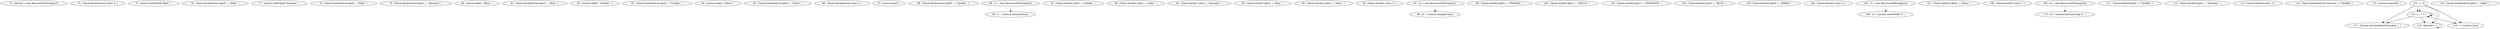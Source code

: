 digraph G {
"73 : testList = new RecursiveIOStringList()"
"74 : Check.check(testList.size(), 0, )"
"75 : testList.addToEnd(\"Hello\", )"
"76 : Check.check(testList.get(0, ), \"Hello\", )"
"77 : testList.addToEnd(\"Dinosaur\", )"
"78 : Check.check(testList.get(0, ), \"Hello\", )"
"79 : Check.check(testList.get(1, ), \"Dinosaur\", )"
"80 : testList.add(2, \"Blue\", )"
"81 : Check.check(testList.get(2, ), \"Blue\", )"
"82 : testList.add(0, \"Twinkle\", )"
"83 : Check.check(testList.get(0, ), \"Twinkle\", )"
"84 : testList.add(4, \"Zebra\", )"
"85 : Check.check(testList.get(4, ), \"Zebra\", )"
"86 : Check.check(testList.size(), 5, )"
"87 : testList.get(0, )"
"88 : Check.check(testList.get(0, ), \"Twinkle\", )"
"89 : t1 = new RecursiveIOStringList()"
"89 : t1 = new RecursiveIOStringList()" -> "90 : t1 = testList.toLowerCase()" [style=dashed]
"90 : t1 = testList.toLowerCase()"
"91 : Check.check(t1.get(0, ), \"twinkle\", )"
"92 : Check.check(t1.get(1, ), \"hello\", )"
"93 : Check.check(t1.get(2, ), \"dinosaur\", )"
"94 : Check.check(t1.get(3, ), \"blue\", )"
"95 : Check.check(t1.get(4, ), \"zebra\", )"
"96 : Check.check(t1.size(), 5, )"
"97 : t2 = new RecursiveIOStringList()"
"97 : t2 = new RecursiveIOStringList()" -> "98 : t2 = testList.toUpperCase()" [style=dashed]
"98 : t2 = testList.toUpperCase()"
"99 : Check.check(t2.get(0, ), \"TWINKLE\", )"
"100 : Check.check(t2.get(1, ), \"HELLO\", )"
"101 : Check.check(t2.get(2, ), \"DINOSAUR\", )"
"102 : Check.check(t2.get(3, ), \"BLUE\", )"
"103 : Check.check(t2.get(4, ), \"ZEBRA\", )"
"104 : Check.check(t2.size(), 5, )"
"105 : t3 = new RecursiveIOStringList()"
"105 : t3 = new RecursiveIOStringList()" -> "106 : t3 = testList.startsWith(\"Z\", )" [style=dashed]
"106 : t3 = testList.startsWith(\"Z\", )"
"107 : Check.check(t3.get(0, ), \"Zebra\", )"
"108 : Check.check(t3.size(), 1, )"
"109 : t4 = new RecursiveIOStringList()"
"109 : t4 = new RecursiveIOStringList()" -> "110 : t4 = testList.hasSubstring(\"n\", )" [style=dashed]
"110 : t4 = testList.hasSubstring(\"n\", )"
"111 : Check.check(t4.get(0, ), \"Twinkle\", )"
"112 : Check.check(t4.get(1, ), \"Dinosaur\", )"
"113 : Check.check(t4.size(), 2, )"
"114 : Check.check(testList.remove(0, ), \"Twinkle\", )"
"115 : testList.remove(0, )"
"116 : i = 0"
"116 : i = 0" -> "116 : i = i + 1"
"116 : i = 0" -> "117 : System.out.println(testList.get(i, ), )"
"116 : i = 0" -> "116 : @temp6 = i"
"116 : i = 0" -> "116 : i < testList.size()"
"116 : i = 0" -> "116 : i = i + 1" [style=dashed]
"116 : i < testList.size()"
"117 : System.out.println(testList.get(i, ), )"
"116 : @temp6 = i"
"116 : @temp6 = i" -> "116 : @temp6 = i" [style=dashed]
"116 : i = i + 1"
"116 : i = i + 1" -> "116 : i = i + 1"
"116 : i = i + 1" -> "117 : System.out.println(testList.get(i, ), )"
"116 : i = i + 1" -> "116 : @temp6 = i"
"116 : i = i + 1" -> "116 : i < testList.size()"
"116 : i = i + 1" -> "116 : i = i + 1" [style=dashed]
"119 : Check.check(testList.get(0, ), \"Hello\", )"
}